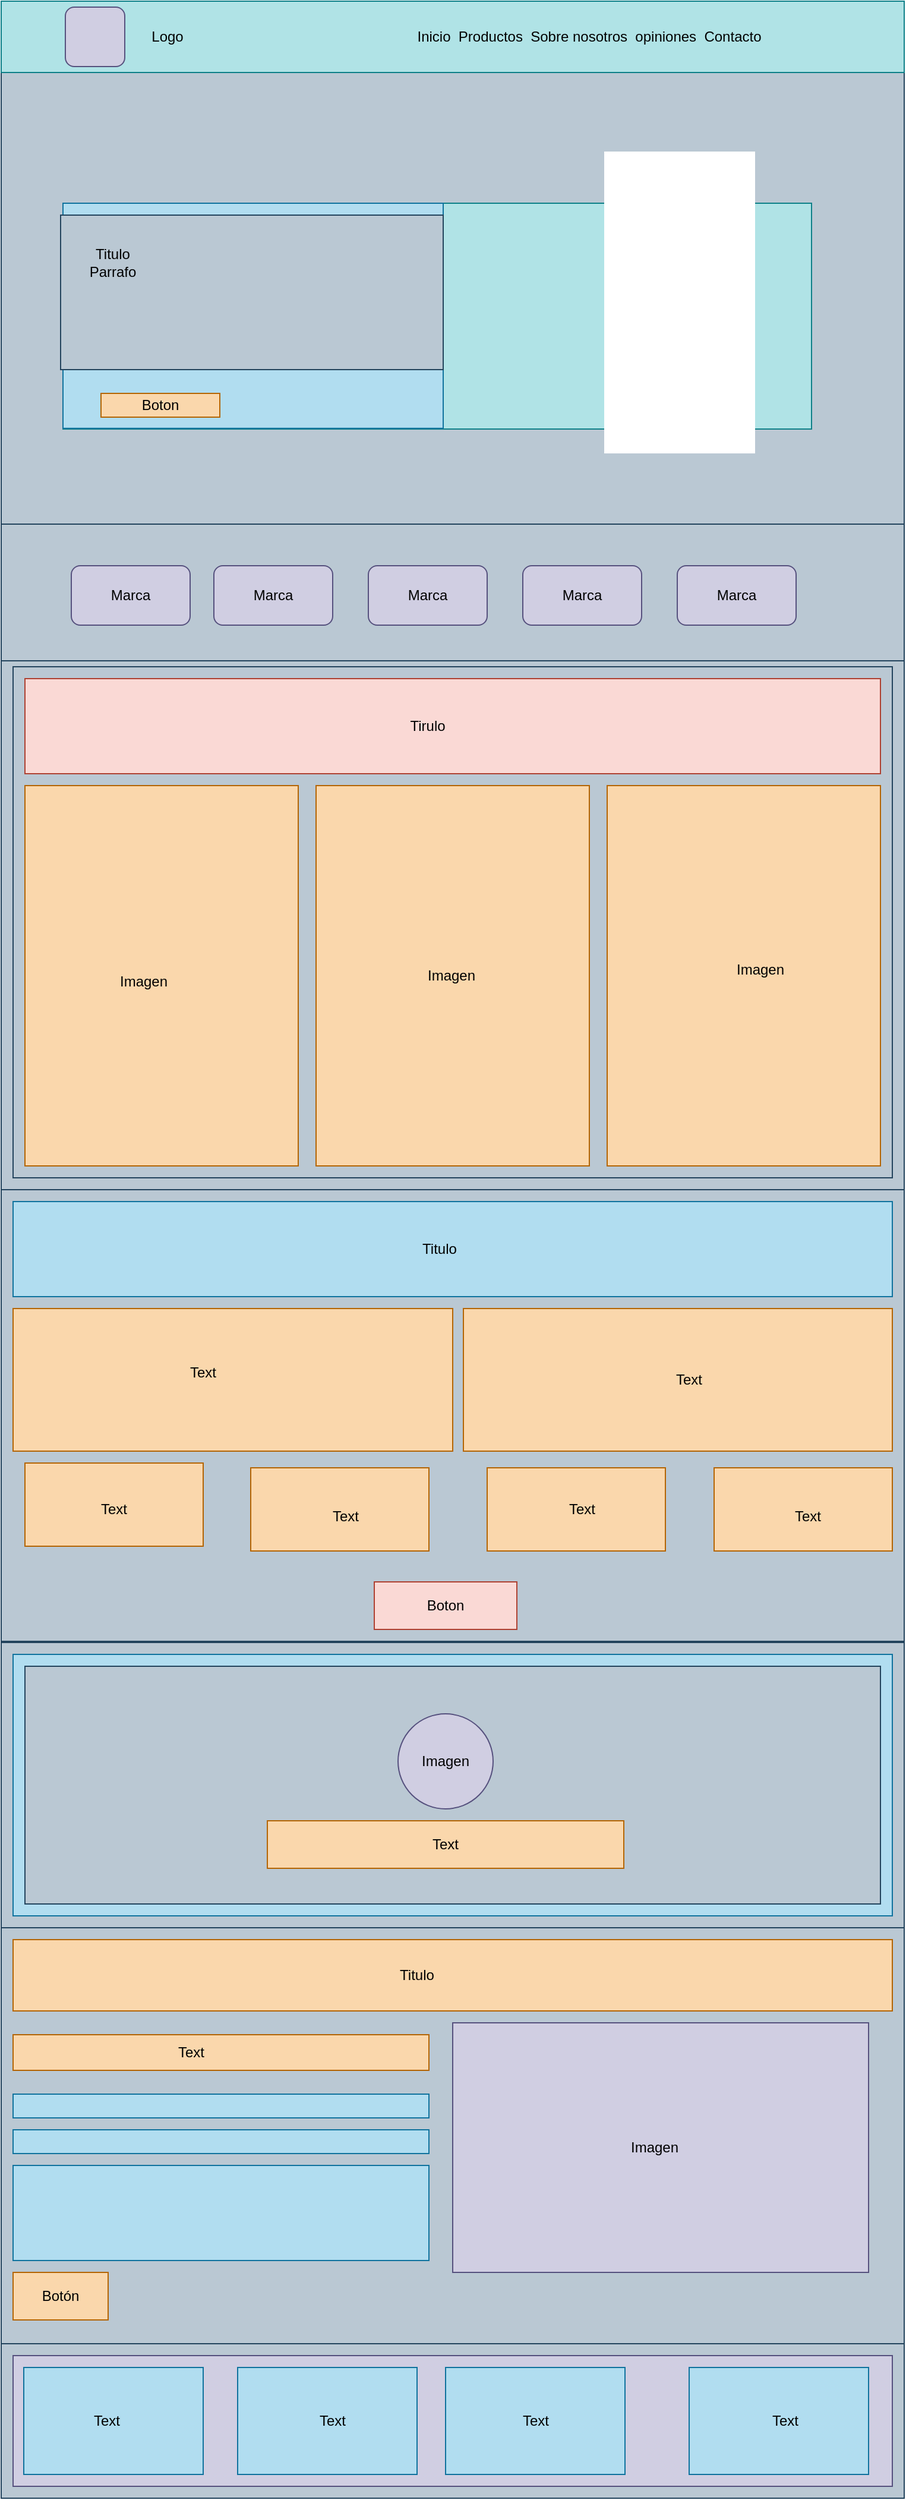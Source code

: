 <mxfile version="27.1.1">
  <diagram name="Página-1" id="NlVbPb5BsTUSKrupCrtl">
    <mxGraphModel dx="1001" dy="572" grid="1" gridSize="10" guides="1" tooltips="1" connect="1" arrows="1" fold="1" page="1" pageScale="1" pageWidth="827" pageHeight="1169" math="0" shadow="0">
      <root>
        <mxCell id="0" />
        <mxCell id="1" parent="0" />
        <mxCell id="8JUDyOMnMueMjahR8d85-9" value="" style="rounded=0;whiteSpace=wrap;html=1;fillColor=#bac8d3;strokeColor=#23445d;" parent="1" vertex="1">
          <mxGeometry x="40" width="760" height="440" as="geometry" />
        </mxCell>
        <mxCell id="8JUDyOMnMueMjahR8d85-2" value="" style="rounded=0;whiteSpace=wrap;html=1;fillStyle=auto;fillColor=#b0e3e6;strokeColor=#0e8088;" parent="1" vertex="1">
          <mxGeometry x="40" width="760" height="60" as="geometry" />
        </mxCell>
        <mxCell id="8JUDyOMnMueMjahR8d85-3" value="" style="rounded=1;whiteSpace=wrap;html=1;fillColor=#d0cee2;strokeColor=#56517e;" parent="1" vertex="1">
          <mxGeometry x="94" y="5" width="50" height="50" as="geometry" />
        </mxCell>
        <mxCell id="8JUDyOMnMueMjahR8d85-5" value="Logo" style="text;html=1;align=center;verticalAlign=middle;whiteSpace=wrap;rounded=0;" parent="1" vertex="1">
          <mxGeometry x="150" y="15" width="60" height="30" as="geometry" />
        </mxCell>
        <mxCell id="8JUDyOMnMueMjahR8d85-6" value="Inicio&amp;nbsp; Productos&amp;nbsp; Sobre nosotros&amp;nbsp; opiniones&amp;nbsp; Contacto" style="text;html=1;align=center;verticalAlign=middle;whiteSpace=wrap;rounded=0;" parent="1" vertex="1">
          <mxGeometry x="340" y="15" width="390" height="30" as="geometry" />
        </mxCell>
        <mxCell id="8JUDyOMnMueMjahR8d85-8" value="" style="rounded=0;whiteSpace=wrap;html=1;fillColor=#b0e3e6;strokeColor=#0e8088;" parent="1" vertex="1">
          <mxGeometry x="92" y="170" width="630" height="190" as="geometry" />
        </mxCell>
        <mxCell id="8JUDyOMnMueMjahR8d85-10" value="" style="rounded=0;whiteSpace=wrap;html=1;fillColor=#b1ddf0;strokeColor=#10739e;" parent="1" vertex="1">
          <mxGeometry x="92" y="170" width="320" height="189.41" as="geometry" />
        </mxCell>
        <mxCell id="8JUDyOMnMueMjahR8d85-11" value="" style="rounded=0;whiteSpace=wrap;html=1;fillColor=#fad7ac;strokeColor=#b46504;" parent="1" vertex="1">
          <mxGeometry x="124" y="330" width="100" height="20" as="geometry" />
        </mxCell>
        <mxCell id="8JUDyOMnMueMjahR8d85-12" value="" style="rounded=0;whiteSpace=wrap;html=1;fillColor=#bac8d3;strokeColor=#23445d;" parent="1" vertex="1">
          <mxGeometry x="90" y="180" width="322" height="130" as="geometry" />
        </mxCell>
        <mxCell id="8JUDyOMnMueMjahR8d85-13" value="Titulo&lt;br&gt;Parrafo" style="text;html=1;align=center;verticalAlign=middle;whiteSpace=wrap;rounded=0;" parent="1" vertex="1">
          <mxGeometry x="104" y="205" width="60" height="30" as="geometry" />
        </mxCell>
        <mxCell id="8JUDyOMnMueMjahR8d85-14" value="Boton" style="text;html=1;align=center;verticalAlign=middle;whiteSpace=wrap;rounded=0;" parent="1" vertex="1">
          <mxGeometry x="144" y="325" width="60" height="30" as="geometry" />
        </mxCell>
        <mxCell id="8JUDyOMnMueMjahR8d85-15" value="" style="rounded=0;whiteSpace=wrap;html=1;fillColor=#bac8d3;strokeColor=#23445d;" parent="1" vertex="1">
          <mxGeometry x="40" y="440" width="760" height="120" as="geometry" />
        </mxCell>
        <mxCell id="8JUDyOMnMueMjahR8d85-16" value="" style="rounded=1;whiteSpace=wrap;html=1;fillColor=#d0cee2;strokeColor=#56517e;" parent="1" vertex="1">
          <mxGeometry x="99" y="475" width="100" height="50" as="geometry" />
        </mxCell>
        <mxCell id="8JUDyOMnMueMjahR8d85-20" value="" style="rounded=1;whiteSpace=wrap;html=1;fillColor=#d0cee2;strokeColor=#56517e;" parent="1" vertex="1">
          <mxGeometry x="219" y="475" width="100" height="50" as="geometry" />
        </mxCell>
        <mxCell id="8JUDyOMnMueMjahR8d85-21" value="" style="rounded=1;whiteSpace=wrap;html=1;fillColor=#d0cee2;strokeColor=#56517e;" parent="1" vertex="1">
          <mxGeometry x="349" y="475" width="100" height="50" as="geometry" />
        </mxCell>
        <mxCell id="8JUDyOMnMueMjahR8d85-22" value="" style="rounded=1;whiteSpace=wrap;html=1;fillColor=#d0cee2;strokeColor=#56517e;" parent="1" vertex="1">
          <mxGeometry x="479" y="475" width="100" height="50" as="geometry" />
        </mxCell>
        <mxCell id="8JUDyOMnMueMjahR8d85-23" value="" style="rounded=1;whiteSpace=wrap;html=1;fillColor=#d0cee2;strokeColor=#56517e;" parent="1" vertex="1">
          <mxGeometry x="609" y="475" width="100" height="50" as="geometry" />
        </mxCell>
        <mxCell id="8JUDyOMnMueMjahR8d85-24" value="Marca" style="text;html=1;align=center;verticalAlign=middle;whiteSpace=wrap;rounded=0;fillColor=none;" parent="1" vertex="1">
          <mxGeometry x="119" y="485" width="60" height="30" as="geometry" />
        </mxCell>
        <mxCell id="8JUDyOMnMueMjahR8d85-25" value="Marca" style="text;html=1;align=center;verticalAlign=middle;whiteSpace=wrap;rounded=0;" parent="1" vertex="1">
          <mxGeometry x="239" y="485" width="60" height="30" as="geometry" />
        </mxCell>
        <mxCell id="8JUDyOMnMueMjahR8d85-26" value="Marca" style="text;html=1;align=center;verticalAlign=middle;whiteSpace=wrap;rounded=0;fillColor=none;" parent="1" vertex="1">
          <mxGeometry x="369" y="485" width="60" height="30" as="geometry" />
        </mxCell>
        <mxCell id="8JUDyOMnMueMjahR8d85-27" value="Marca" style="text;html=1;align=center;verticalAlign=middle;whiteSpace=wrap;rounded=0;" parent="1" vertex="1">
          <mxGeometry x="499" y="485" width="60" height="30" as="geometry" />
        </mxCell>
        <mxCell id="8JUDyOMnMueMjahR8d85-28" value="Marca" style="text;html=1;align=center;verticalAlign=middle;whiteSpace=wrap;rounded=0;" parent="1" vertex="1">
          <mxGeometry x="629" y="485" width="60" height="30" as="geometry" />
        </mxCell>
        <mxCell id="8JUDyOMnMueMjahR8d85-29" value="" style="rounded=0;whiteSpace=wrap;html=1;fillColor=#bac8d3;strokeColor=#23445d;" parent="1" vertex="1">
          <mxGeometry x="40" y="555" width="760" height="445" as="geometry" />
        </mxCell>
        <mxCell id="8JUDyOMnMueMjahR8d85-30" value="" style="rounded=0;whiteSpace=wrap;html=1;fillColor=#bac8d3;strokeColor=#23445d;" parent="1" vertex="1">
          <mxGeometry x="50" y="560" width="740" height="430" as="geometry" />
        </mxCell>
        <mxCell id="8JUDyOMnMueMjahR8d85-31" value="" style="rounded=0;whiteSpace=wrap;html=1;fillColor=#fad9d5;strokeColor=#ae4132;" parent="1" vertex="1">
          <mxGeometry x="60" y="570" width="720" height="80" as="geometry" />
        </mxCell>
        <mxCell id="8JUDyOMnMueMjahR8d85-32" value="" style="rounded=0;whiteSpace=wrap;html=1;fillColor=#fad7ac;strokeColor=#b46504;" parent="1" vertex="1">
          <mxGeometry x="60" y="660" width="230" height="320" as="geometry" />
        </mxCell>
        <mxCell id="8JUDyOMnMueMjahR8d85-33" value="" style="rounded=0;whiteSpace=wrap;html=1;fillColor=#fad7ac;strokeColor=#b46504;" parent="1" vertex="1">
          <mxGeometry x="305" y="660" width="230" height="320" as="geometry" />
        </mxCell>
        <mxCell id="8JUDyOMnMueMjahR8d85-34" value="" style="rounded=0;whiteSpace=wrap;html=1;fillColor=#fad7ac;strokeColor=#b46504;" parent="1" vertex="1">
          <mxGeometry x="550" y="660" width="230" height="320" as="geometry" />
        </mxCell>
        <mxCell id="8JUDyOMnMueMjahR8d85-40" value="" style="rounded=0;whiteSpace=wrap;html=1;fillColor=#bac8d3;strokeColor=#23445d;" parent="1" vertex="1">
          <mxGeometry x="40" y="1000" width="760" height="380" as="geometry" />
        </mxCell>
        <mxCell id="8JUDyOMnMueMjahR8d85-41" value="" style="rounded=0;whiteSpace=wrap;html=1;fillColor=#b1ddf0;strokeColor=#10739e;" parent="1" vertex="1">
          <mxGeometry x="50" y="1010" width="740" height="80" as="geometry" />
        </mxCell>
        <mxCell id="8JUDyOMnMueMjahR8d85-42" value="" style="rounded=0;whiteSpace=wrap;html=1;fillColor=#fad7ac;strokeColor=#b46504;" parent="1" vertex="1">
          <mxGeometry x="50" y="1100" width="370" height="120" as="geometry" />
        </mxCell>
        <mxCell id="8JUDyOMnMueMjahR8d85-43" value="" style="rounded=0;whiteSpace=wrap;html=1;fillColor=#fad7ac;strokeColor=#b46504;" parent="1" vertex="1">
          <mxGeometry x="429" y="1100" width="361" height="120" as="geometry" />
        </mxCell>
        <mxCell id="8JUDyOMnMueMjahR8d85-44" value="" style="rounded=0;whiteSpace=wrap;html=1;fillColor=#fad7ac;strokeColor=#b46504;" parent="1" vertex="1">
          <mxGeometry x="60" y="1230" width="150" height="70" as="geometry" />
        </mxCell>
        <mxCell id="8JUDyOMnMueMjahR8d85-45" value="" style="rounded=0;whiteSpace=wrap;html=1;fillColor=#fad7ac;strokeColor=#b46504;" parent="1" vertex="1">
          <mxGeometry x="250" y="1234" width="150" height="70" as="geometry" />
        </mxCell>
        <mxCell id="8JUDyOMnMueMjahR8d85-46" value="" style="rounded=0;whiteSpace=wrap;html=1;fillColor=#fad7ac;strokeColor=#b46504;" parent="1" vertex="1">
          <mxGeometry x="449" y="1234" width="150" height="70" as="geometry" />
        </mxCell>
        <mxCell id="8JUDyOMnMueMjahR8d85-47" value="" style="rounded=0;whiteSpace=wrap;html=1;fillColor=#fad7ac;strokeColor=#b46504;" parent="1" vertex="1">
          <mxGeometry x="640" y="1234" width="150" height="70" as="geometry" />
        </mxCell>
        <mxCell id="8JUDyOMnMueMjahR8d85-48" value="" style="rounded=0;whiteSpace=wrap;html=1;fillColor=#bac8d3;strokeColor=#23445d;" parent="1" vertex="1">
          <mxGeometry x="40" y="1381" width="760" height="240" as="geometry" />
        </mxCell>
        <mxCell id="8JUDyOMnMueMjahR8d85-49" value="" style="rounded=0;whiteSpace=wrap;html=1;fillColor=#b1ddf0;strokeColor=#10739e;" parent="1" vertex="1">
          <mxGeometry x="50" y="1391" width="740" height="220" as="geometry" />
        </mxCell>
        <mxCell id="8JUDyOMnMueMjahR8d85-50" value="" style="rounded=0;whiteSpace=wrap;html=1;fillColor=#bac8d3;strokeColor=#23445d;" parent="1" vertex="1">
          <mxGeometry x="60" y="1401" width="720" height="200" as="geometry" />
        </mxCell>
        <mxCell id="8JUDyOMnMueMjahR8d85-51" value="" style="ellipse;whiteSpace=wrap;html=1;aspect=fixed;fillColor=#d0cee2;strokeColor=#56517e;" parent="1" vertex="1">
          <mxGeometry x="374" y="1441" width="80" height="80" as="geometry" />
        </mxCell>
        <mxCell id="8JUDyOMnMueMjahR8d85-53" value="" style="rounded=0;whiteSpace=wrap;html=1;fillColor=#fad7ac;strokeColor=#b46504;" parent="1" vertex="1">
          <mxGeometry x="264" y="1531" width="300" height="40" as="geometry" />
        </mxCell>
        <mxCell id="8JUDyOMnMueMjahR8d85-54" value="" style="rounded=0;whiteSpace=wrap;html=1;fillColor=#bac8d3;strokeColor=#23445d;" parent="1" vertex="1">
          <mxGeometry x="40" y="1621" width="760" height="350" as="geometry" />
        </mxCell>
        <mxCell id="8JUDyOMnMueMjahR8d85-55" value="" style="rounded=0;whiteSpace=wrap;html=1;fillColor=#fad7ac;strokeColor=#b46504;" parent="1" vertex="1">
          <mxGeometry x="50" y="1631" width="740" height="60" as="geometry" />
        </mxCell>
        <mxCell id="8JUDyOMnMueMjahR8d85-56" value="" style="rounded=0;whiteSpace=wrap;html=1;fillColor=#b1ddf0;strokeColor=#10739e;" parent="1" vertex="1">
          <mxGeometry x="50" y="1761" width="350" height="20" as="geometry" />
        </mxCell>
        <mxCell id="8JUDyOMnMueMjahR8d85-57" value="" style="rounded=0;whiteSpace=wrap;html=1;fillColor=#b1ddf0;strokeColor=#10739e;" parent="1" vertex="1">
          <mxGeometry x="50" y="1791" width="350" height="20" as="geometry" />
        </mxCell>
        <mxCell id="8JUDyOMnMueMjahR8d85-58" value="" style="rounded=0;whiteSpace=wrap;html=1;fillColor=#b1ddf0;strokeColor=#10739e;" parent="1" vertex="1">
          <mxGeometry x="50" y="1821" width="350" height="80" as="geometry" />
        </mxCell>
        <mxCell id="8JUDyOMnMueMjahR8d85-59" value="" style="rounded=0;whiteSpace=wrap;html=1;fillColor=#fad7ac;strokeColor=#b46504;" parent="1" vertex="1">
          <mxGeometry x="50" y="1911" width="80" height="40" as="geometry" />
        </mxCell>
        <mxCell id="8JUDyOMnMueMjahR8d85-60" value="" style="rounded=0;whiteSpace=wrap;html=1;fillColor=#d0cee2;strokeColor=#56517e;" parent="1" vertex="1">
          <mxGeometry x="420" y="1701" width="350" height="210" as="geometry" />
        </mxCell>
        <mxCell id="8JUDyOMnMueMjahR8d85-61" value="" style="rounded=0;whiteSpace=wrap;html=1;fillColor=#bac8d3;strokeColor=#23445d;" parent="1" vertex="1">
          <mxGeometry x="40" y="1971" width="760" height="130" as="geometry" />
        </mxCell>
        <mxCell id="8JUDyOMnMueMjahR8d85-62" value="" style="rounded=0;whiteSpace=wrap;html=1;fillColor=#d0cee2;strokeColor=#56517e;" parent="1" vertex="1">
          <mxGeometry x="50" y="1981" width="740" height="110" as="geometry" />
        </mxCell>
        <mxCell id="8JUDyOMnMueMjahR8d85-63" value="" style="rounded=0;whiteSpace=wrap;html=1;fillColor=#b1ddf0;strokeColor=#10739e;" parent="1" vertex="1">
          <mxGeometry x="59" y="1991" width="151" height="90" as="geometry" />
        </mxCell>
        <mxCell id="8JUDyOMnMueMjahR8d85-64" value="" style="rounded=0;whiteSpace=wrap;html=1;fillColor=#b1ddf0;strokeColor=#10739e;" parent="1" vertex="1">
          <mxGeometry x="239" y="1991" width="151" height="90" as="geometry" />
        </mxCell>
        <mxCell id="8JUDyOMnMueMjahR8d85-65" value="" style="rounded=0;whiteSpace=wrap;html=1;fillColor=#b1ddf0;strokeColor=#10739e;" parent="1" vertex="1">
          <mxGeometry x="414" y="1991" width="151" height="90" as="geometry" />
        </mxCell>
        <mxCell id="8JUDyOMnMueMjahR8d85-66" value="" style="rounded=0;whiteSpace=wrap;html=1;fillColor=#b1ddf0;strokeColor=#10739e;" parent="1" vertex="1">
          <mxGeometry x="619" y="1991" width="151" height="90" as="geometry" />
        </mxCell>
        <mxCell id="8JUDyOMnMueMjahR8d85-67" value="Tirulo" style="text;html=1;align=center;verticalAlign=middle;whiteSpace=wrap;rounded=0;" parent="1" vertex="1">
          <mxGeometry x="369" y="595" width="60" height="30" as="geometry" />
        </mxCell>
        <mxCell id="8JUDyOMnMueMjahR8d85-68" value="Imagen" style="text;html=1;align=center;verticalAlign=middle;whiteSpace=wrap;rounded=0;" parent="1" vertex="1">
          <mxGeometry x="130" y="810" width="60" height="30" as="geometry" />
        </mxCell>
        <mxCell id="8JUDyOMnMueMjahR8d85-69" value="Imagen" style="text;html=1;align=center;verticalAlign=middle;whiteSpace=wrap;rounded=0;" parent="1" vertex="1">
          <mxGeometry x="389" y="805" width="60" height="30" as="geometry" />
        </mxCell>
        <mxCell id="8JUDyOMnMueMjahR8d85-70" value="Imagen" style="text;html=1;align=center;verticalAlign=middle;whiteSpace=wrap;rounded=0;" parent="1" vertex="1">
          <mxGeometry x="649" y="800" width="60" height="30" as="geometry" />
        </mxCell>
        <mxCell id="8JUDyOMnMueMjahR8d85-71" value="Imagen" style="text;html=1;align=center;verticalAlign=middle;whiteSpace=wrap;rounded=0;" parent="1" vertex="1">
          <mxGeometry x="560" y="1791" width="60" height="30" as="geometry" />
        </mxCell>
        <mxCell id="8JUDyOMnMueMjahR8d85-72" value="Imagen" style="text;html=1;align=center;verticalAlign=middle;whiteSpace=wrap;rounded=0;" parent="1" vertex="1">
          <mxGeometry x="384" y="1466" width="60" height="30" as="geometry" />
        </mxCell>
        <mxCell id="8JUDyOMnMueMjahR8d85-73" value="Titulo" style="text;html=1;align=center;verticalAlign=middle;whiteSpace=wrap;rounded=0;" parent="1" vertex="1">
          <mxGeometry x="360" y="1646" width="60" height="30" as="geometry" />
        </mxCell>
        <mxCell id="8JUDyOMnMueMjahR8d85-74" value="Botón" style="text;html=1;align=center;verticalAlign=middle;whiteSpace=wrap;rounded=0;fillColor=none;" parent="1" vertex="1">
          <mxGeometry x="60" y="1916" width="60" height="30" as="geometry" />
        </mxCell>
        <mxCell id="8JUDyOMnMueMjahR8d85-76" value="" style="rounded=0;whiteSpace=wrap;html=1;fillColor=#fad7ac;strokeColor=#b46504;" parent="1" vertex="1">
          <mxGeometry x="50" y="1711" width="350" height="30" as="geometry" />
        </mxCell>
        <mxCell id="8JUDyOMnMueMjahR8d85-77" value="Text" style="text;html=1;align=center;verticalAlign=middle;whiteSpace=wrap;rounded=0;" parent="1" vertex="1">
          <mxGeometry x="170" y="1711" width="60" height="30" as="geometry" />
        </mxCell>
        <mxCell id="8JUDyOMnMueMjahR8d85-78" value="Titulo" style="text;html=1;align=center;verticalAlign=middle;whiteSpace=wrap;rounded=0;" parent="1" vertex="1">
          <mxGeometry x="379" y="1035" width="60" height="30" as="geometry" />
        </mxCell>
        <mxCell id="8JUDyOMnMueMjahR8d85-80" value="Text" style="text;html=1;align=center;verticalAlign=middle;whiteSpace=wrap;rounded=0;" parent="1" vertex="1">
          <mxGeometry x="180" y="1139" width="60" height="30" as="geometry" />
        </mxCell>
        <mxCell id="8JUDyOMnMueMjahR8d85-81" value="Text" style="text;html=1;align=center;verticalAlign=middle;whiteSpace=wrap;rounded=0;" parent="1" vertex="1">
          <mxGeometry x="589" y="1145" width="60" height="30" as="geometry" />
        </mxCell>
        <mxCell id="8JUDyOMnMueMjahR8d85-82" value="Text" style="text;html=1;align=center;verticalAlign=middle;whiteSpace=wrap;rounded=0;" parent="1" vertex="1">
          <mxGeometry x="105" y="1254" width="60" height="30" as="geometry" />
        </mxCell>
        <mxCell id="8JUDyOMnMueMjahR8d85-83" value="Text" style="text;html=1;align=center;verticalAlign=middle;whiteSpace=wrap;rounded=0;" parent="1" vertex="1">
          <mxGeometry x="300" y="1260" width="60" height="30" as="geometry" />
        </mxCell>
        <mxCell id="8JUDyOMnMueMjahR8d85-84" value="Text" style="text;html=1;align=center;verticalAlign=middle;whiteSpace=wrap;rounded=0;" parent="1" vertex="1">
          <mxGeometry x="499" y="1254" width="60" height="30" as="geometry" />
        </mxCell>
        <mxCell id="8JUDyOMnMueMjahR8d85-85" value="Text" style="text;html=1;align=center;verticalAlign=middle;whiteSpace=wrap;rounded=0;" parent="1" vertex="1">
          <mxGeometry x="689" y="1260" width="60" height="30" as="geometry" />
        </mxCell>
        <mxCell id="8JUDyOMnMueMjahR8d85-86" value="Text" style="text;html=1;align=center;verticalAlign=middle;whiteSpace=wrap;rounded=0;" parent="1" vertex="1">
          <mxGeometry x="384" y="1536" width="60" height="30" as="geometry" />
        </mxCell>
        <mxCell id="8JUDyOMnMueMjahR8d85-87" value="Text" style="text;html=1;align=center;verticalAlign=middle;whiteSpace=wrap;rounded=0;" parent="1" vertex="1">
          <mxGeometry x="99" y="2021" width="60" height="30" as="geometry" />
        </mxCell>
        <mxCell id="8JUDyOMnMueMjahR8d85-88" value="Text" style="text;html=1;align=center;verticalAlign=middle;whiteSpace=wrap;rounded=0;" parent="1" vertex="1">
          <mxGeometry x="289" y="2021" width="60" height="30" as="geometry" />
        </mxCell>
        <mxCell id="8JUDyOMnMueMjahR8d85-89" value="Text" style="text;html=1;align=center;verticalAlign=middle;whiteSpace=wrap;rounded=0;" parent="1" vertex="1">
          <mxGeometry x="459.5" y="2021" width="60" height="30" as="geometry" />
        </mxCell>
        <mxCell id="8JUDyOMnMueMjahR8d85-90" value="Text" style="text;html=1;align=center;verticalAlign=middle;whiteSpace=wrap;rounded=0;" parent="1" vertex="1">
          <mxGeometry x="670" y="2021" width="60" height="30" as="geometry" />
        </mxCell>
        <mxCell id="8JUDyOMnMueMjahR8d85-198" value="" style="rounded=0;whiteSpace=wrap;html=1;fillColor=#fad9d5;strokeColor=#ae4132;" parent="1" vertex="1">
          <mxGeometry x="354" y="1330" width="120" height="40" as="geometry" />
        </mxCell>
        <mxCell id="8JUDyOMnMueMjahR8d85-199" value="Boton" style="text;html=1;align=center;verticalAlign=middle;whiteSpace=wrap;rounded=0;" parent="1" vertex="1">
          <mxGeometry x="384" y="1335" width="60" height="30" as="geometry" />
        </mxCell>
      </root>
    </mxGraphModel>
  </diagram>
</mxfile>
